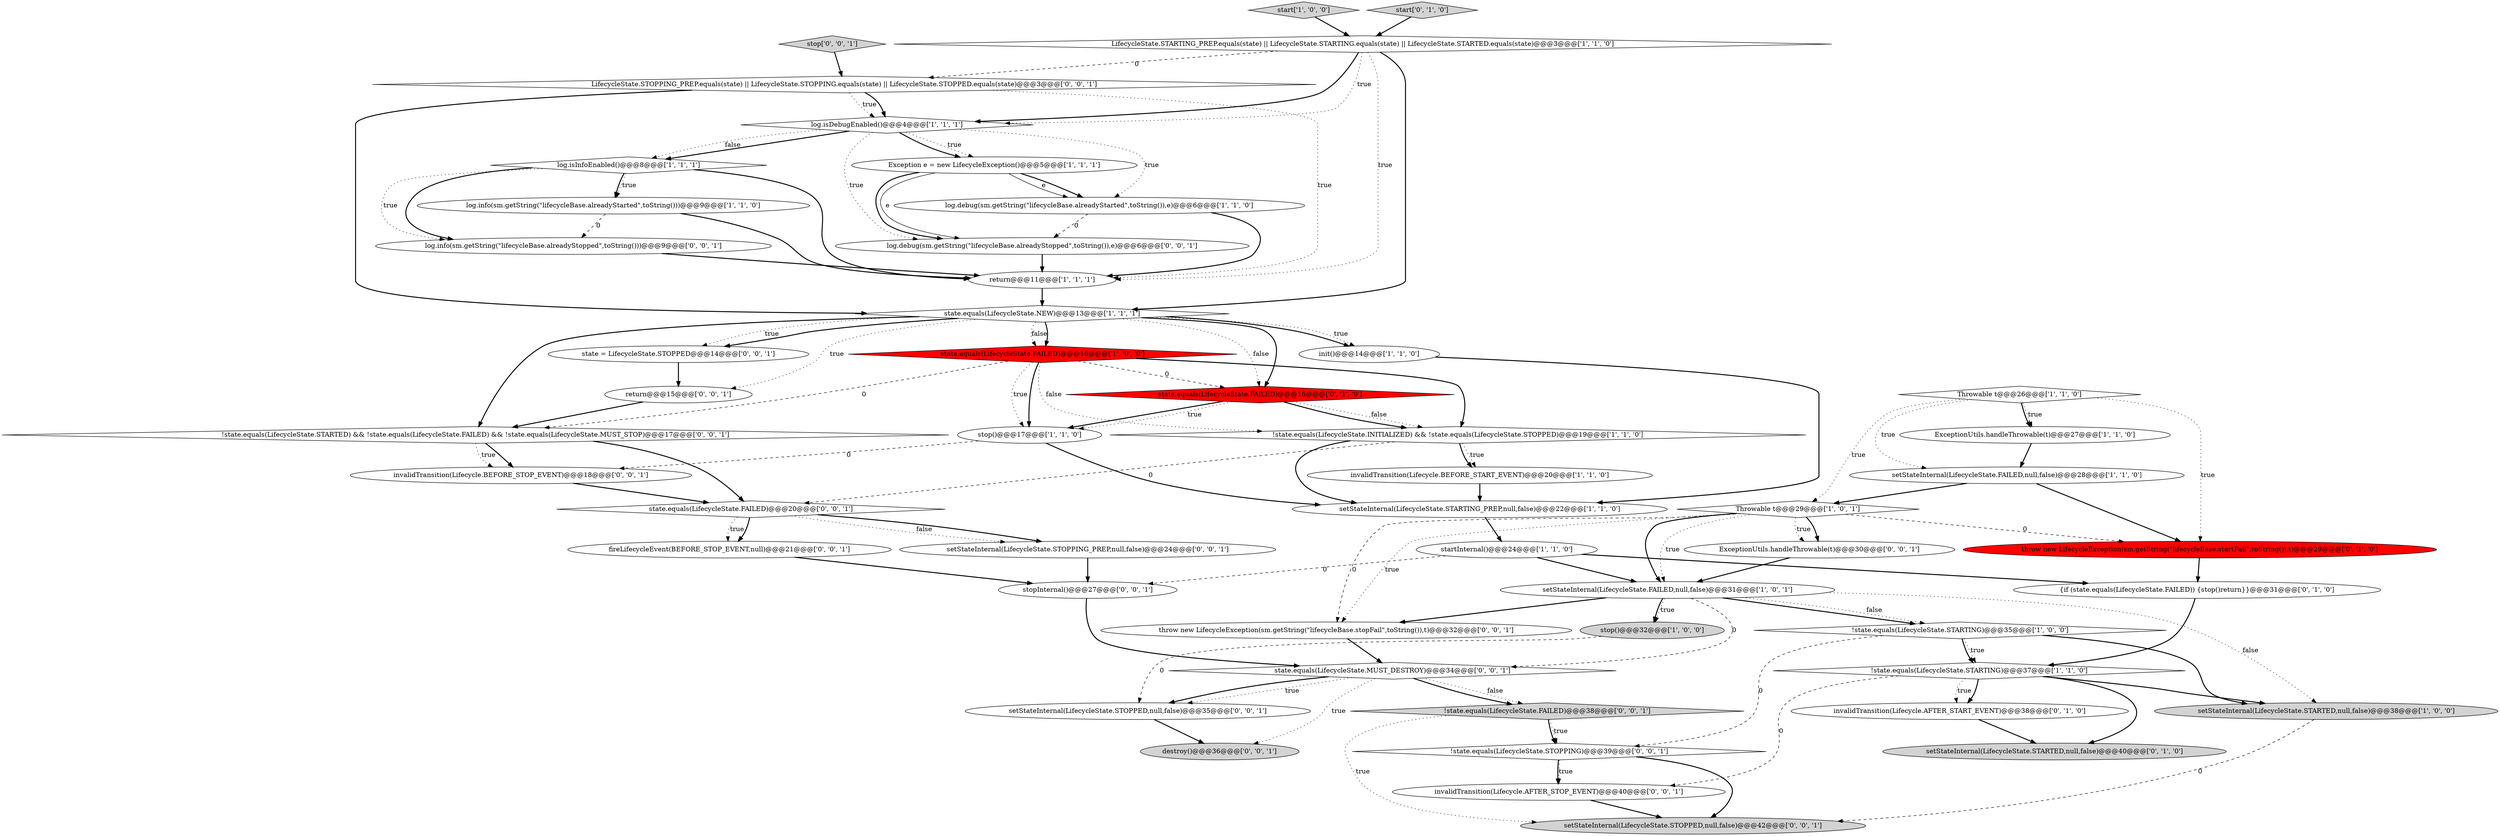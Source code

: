 digraph {
44 [style = filled, label = "log.info(sm.getString(\"lifecycleBase.alreadyStopped\",toString()))@@@9@@@['0', '0', '1']", fillcolor = white, shape = ellipse image = "AAA0AAABBB3BBB"];
39 [style = filled, label = "log.debug(sm.getString(\"lifecycleBase.alreadyStopped\",toString()),e)@@@6@@@['0', '0', '1']", fillcolor = white, shape = ellipse image = "AAA0AAABBB3BBB"];
4 [style = filled, label = "start['1', '0', '0']", fillcolor = lightgray, shape = diamond image = "AAA0AAABBB1BBB"];
33 [style = filled, label = "return@@@15@@@['0', '0', '1']", fillcolor = white, shape = ellipse image = "AAA0AAABBB3BBB"];
43 [style = filled, label = "!state.equals(LifecycleState.STOPPING)@@@39@@@['0', '0', '1']", fillcolor = white, shape = diamond image = "AAA0AAABBB3BBB"];
22 [style = filled, label = "stop()@@@17@@@['1', '1', '0']", fillcolor = white, shape = ellipse image = "AAA0AAABBB1BBB"];
15 [style = filled, label = "log.isDebugEnabled()@@@4@@@['1', '1', '1']", fillcolor = white, shape = diamond image = "AAA0AAABBB1BBB"];
42 [style = filled, label = "ExceptionUtils.handleThrowable(t)@@@30@@@['0', '0', '1']", fillcolor = white, shape = ellipse image = "AAA0AAABBB3BBB"];
28 [style = filled, label = "setStateInternal(LifecycleState.STARTED,null,false)@@@40@@@['0', '1', '0']", fillcolor = lightgray, shape = ellipse image = "AAA0AAABBB2BBB"];
30 [style = filled, label = "invalidTransition(Lifecycle.AFTER_START_EVENT)@@@38@@@['0', '1', '0']", fillcolor = white, shape = ellipse image = "AAA0AAABBB2BBB"];
48 [style = filled, label = "state.equals(LifecycleState.MUST_DESTROY)@@@34@@@['0', '0', '1']", fillcolor = white, shape = diamond image = "AAA0AAABBB3BBB"];
5 [style = filled, label = "setStateInternal(LifecycleState.STARTED,null,false)@@@38@@@['1', '0', '0']", fillcolor = lightgray, shape = ellipse image = "AAA0AAABBB1BBB"];
21 [style = filled, label = "LifecycleState.STARTING_PREP.equals(state) || LifecycleState.STARTING.equals(state) || LifecycleState.STARTED.equals(state)@@@3@@@['1', '1', '0']", fillcolor = white, shape = diamond image = "AAA0AAABBB1BBB"];
14 [style = filled, label = "stop()@@@32@@@['1', '0', '0']", fillcolor = lightgray, shape = ellipse image = "AAA0AAABBB1BBB"];
46 [style = filled, label = "setStateInternal(LifecycleState.STOPPED,null,false)@@@35@@@['0', '0', '1']", fillcolor = white, shape = ellipse image = "AAA0AAABBB3BBB"];
29 [style = filled, label = "{if (state.equals(LifecycleState.FAILED)) {stop()return}}@@@31@@@['0', '1', '0']", fillcolor = white, shape = ellipse image = "AAA0AAABBB2BBB"];
12 [style = filled, label = "Throwable t@@@26@@@['1', '1', '0']", fillcolor = white, shape = diamond image = "AAA0AAABBB1BBB"];
50 [style = filled, label = "throw new LifecycleException(sm.getString(\"lifecycleBase.stopFail\",toString()),t)@@@32@@@['0', '0', '1']", fillcolor = white, shape = ellipse image = "AAA0AAABBB3BBB"];
10 [style = filled, label = "log.debug(sm.getString(\"lifecycleBase.alreadyStarted\",toString()),e)@@@6@@@['1', '1', '0']", fillcolor = white, shape = ellipse image = "AAA0AAABBB1BBB"];
27 [style = filled, label = "start['0', '1', '0']", fillcolor = lightgray, shape = diamond image = "AAA0AAABBB2BBB"];
47 [style = filled, label = "LifecycleState.STOPPING_PREP.equals(state) || LifecycleState.STOPPING.equals(state) || LifecycleState.STOPPED.equals(state)@@@3@@@['0', '0', '1']", fillcolor = white, shape = diamond image = "AAA0AAABBB3BBB"];
40 [style = filled, label = "stop['0', '0', '1']", fillcolor = lightgray, shape = diamond image = "AAA0AAABBB3BBB"];
1 [style = filled, label = "invalidTransition(Lifecycle.BEFORE_START_EVENT)@@@20@@@['1', '1', '0']", fillcolor = white, shape = ellipse image = "AAA0AAABBB1BBB"];
51 [style = filled, label = "!state.equals(LifecycleState.STARTED) && !state.equals(LifecycleState.FAILED) && !state.equals(LifecycleState.MUST_STOP)@@@17@@@['0', '0', '1']", fillcolor = white, shape = diamond image = "AAA0AAABBB3BBB"];
41 [style = filled, label = "state = LifecycleState.STOPPED@@@14@@@['0', '0', '1']", fillcolor = white, shape = ellipse image = "AAA0AAABBB3BBB"];
23 [style = filled, label = "return@@@11@@@['1', '1', '1']", fillcolor = white, shape = ellipse image = "AAA0AAABBB1BBB"];
2 [style = filled, label = "!state.equals(LifecycleState.STARTING)@@@35@@@['1', '0', '0']", fillcolor = white, shape = diamond image = "AAA0AAABBB1BBB"];
38 [style = filled, label = "invalidTransition(Lifecycle.AFTER_STOP_EVENT)@@@40@@@['0', '0', '1']", fillcolor = white, shape = ellipse image = "AAA0AAABBB3BBB"];
25 [style = filled, label = "state.equals(LifecycleState.FAILED)@@@16@@@['0', '1', '0']", fillcolor = red, shape = diamond image = "AAA1AAABBB2BBB"];
11 [style = filled, label = "setStateInternal(LifecycleState.FAILED,null,false)@@@28@@@['1', '1', '0']", fillcolor = white, shape = ellipse image = "AAA0AAABBB1BBB"];
32 [style = filled, label = "!state.equals(LifecycleState.FAILED)@@@38@@@['0', '0', '1']", fillcolor = lightgray, shape = diamond image = "AAA0AAABBB3BBB"];
0 [style = filled, label = "log.isInfoEnabled()@@@8@@@['1', '1', '1']", fillcolor = white, shape = diamond image = "AAA0AAABBB1BBB"];
26 [style = filled, label = "throw new LifecycleException(sm.getString(\"lifecycleBase.startFail\",toString()),t)@@@29@@@['0', '1', '0']", fillcolor = red, shape = ellipse image = "AAA1AAABBB2BBB"];
45 [style = filled, label = "fireLifecycleEvent(BEFORE_STOP_EVENT,null)@@@21@@@['0', '0', '1']", fillcolor = white, shape = ellipse image = "AAA0AAABBB3BBB"];
9 [style = filled, label = "state.equals(LifecycleState.NEW)@@@13@@@['1', '1', '1']", fillcolor = white, shape = diamond image = "AAA0AAABBB1BBB"];
18 [style = filled, label = "setStateInternal(LifecycleState.STARTING_PREP,null,false)@@@22@@@['1', '1', '0']", fillcolor = white, shape = ellipse image = "AAA0AAABBB1BBB"];
8 [style = filled, label = "init()@@@14@@@['1', '1', '0']", fillcolor = white, shape = ellipse image = "AAA0AAABBB1BBB"];
49 [style = filled, label = "stopInternal()@@@27@@@['0', '0', '1']", fillcolor = white, shape = ellipse image = "AAA0AAABBB3BBB"];
31 [style = filled, label = "setStateInternal(LifecycleState.STOPPED,null,false)@@@42@@@['0', '0', '1']", fillcolor = lightgray, shape = ellipse image = "AAA0AAABBB3BBB"];
24 [style = filled, label = "!state.equals(LifecycleState.STARTING)@@@37@@@['1', '1', '0']", fillcolor = white, shape = diamond image = "AAA0AAABBB1BBB"];
36 [style = filled, label = "invalidTransition(Lifecycle.BEFORE_STOP_EVENT)@@@18@@@['0', '0', '1']", fillcolor = white, shape = ellipse image = "AAA0AAABBB3BBB"];
17 [style = filled, label = "Throwable t@@@29@@@['1', '0', '1']", fillcolor = white, shape = diamond image = "AAA0AAABBB1BBB"];
20 [style = filled, label = "log.info(sm.getString(\"lifecycleBase.alreadyStarted\",toString()))@@@9@@@['1', '1', '0']", fillcolor = white, shape = ellipse image = "AAA0AAABBB1BBB"];
3 [style = filled, label = "!state.equals(LifecycleState.INITIALIZED) && !state.equals(LifecycleState.STOPPED)@@@19@@@['1', '1', '0']", fillcolor = white, shape = diamond image = "AAA0AAABBB1BBB"];
16 [style = filled, label = "Exception e = new LifecycleException()@@@5@@@['1', '1', '1']", fillcolor = white, shape = ellipse image = "AAA0AAABBB1BBB"];
35 [style = filled, label = "destroy()@@@36@@@['0', '0', '1']", fillcolor = lightgray, shape = ellipse image = "AAA0AAABBB3BBB"];
6 [style = filled, label = "startInternal()@@@24@@@['1', '1', '0']", fillcolor = white, shape = ellipse image = "AAA0AAABBB1BBB"];
34 [style = filled, label = "state.equals(LifecycleState.FAILED)@@@20@@@['0', '0', '1']", fillcolor = white, shape = diamond image = "AAA0AAABBB3BBB"];
37 [style = filled, label = "setStateInternal(LifecycleState.STOPPING_PREP,null,false)@@@24@@@['0', '0', '1']", fillcolor = white, shape = ellipse image = "AAA0AAABBB3BBB"];
7 [style = filled, label = "setStateInternal(LifecycleState.FAILED,null,false)@@@31@@@['1', '0', '1']", fillcolor = white, shape = ellipse image = "AAA0AAABBB1BBB"];
13 [style = filled, label = "state.equals(LifecycleState.FAILED)@@@16@@@['1', '0', '0']", fillcolor = red, shape = diamond image = "AAA1AAABBB1BBB"];
19 [style = filled, label = "ExceptionUtils.handleThrowable(t)@@@27@@@['1', '1', '0']", fillcolor = white, shape = ellipse image = "AAA0AAABBB1BBB"];
47->9 [style = bold, label=""];
22->36 [style = dashed, label="0"];
34->45 [style = dotted, label="true"];
32->43 [style = dotted, label="true"];
21->15 [style = dotted, label="true"];
25->22 [style = bold, label=""];
37->49 [style = bold, label=""];
17->50 [style = dashed, label="0"];
51->36 [style = dotted, label="true"];
21->15 [style = bold, label=""];
16->39 [style = solid, label="e"];
49->48 [style = bold, label=""];
19->11 [style = bold, label=""];
38->31 [style = bold, label=""];
13->25 [style = dashed, label="0"];
6->29 [style = bold, label=""];
24->30 [style = bold, label=""];
3->18 [style = bold, label=""];
7->14 [style = bold, label=""];
17->50 [style = dotted, label="true"];
44->23 [style = bold, label=""];
20->44 [style = dashed, label="0"];
30->28 [style = bold, label=""];
21->23 [style = dotted, label="true"];
15->0 [style = bold, label=""];
39->23 [style = bold, label=""];
13->51 [style = dashed, label="0"];
40->47 [style = bold, label=""];
13->22 [style = bold, label=""];
2->24 [style = bold, label=""];
7->5 [style = dotted, label="false"];
9->41 [style = dotted, label="true"];
24->28 [style = bold, label=""];
9->33 [style = dotted, label="true"];
12->17 [style = dotted, label="true"];
0->44 [style = dotted, label="true"];
9->51 [style = bold, label=""];
8->18 [style = bold, label=""];
2->24 [style = dotted, label="true"];
25->3 [style = bold, label=""];
4->21 [style = bold, label=""];
7->48 [style = dashed, label="0"];
15->10 [style = dotted, label="true"];
9->13 [style = dotted, label="false"];
15->16 [style = dotted, label="true"];
9->8 [style = bold, label=""];
17->42 [style = bold, label=""];
48->46 [style = dotted, label="true"];
24->5 [style = bold, label=""];
12->11 [style = dotted, label="true"];
9->8 [style = dotted, label="true"];
6->49 [style = dashed, label="0"];
2->43 [style = dashed, label="0"];
21->9 [style = bold, label=""];
22->18 [style = bold, label=""];
3->34 [style = dashed, label="0"];
15->0 [style = dotted, label="false"];
0->23 [style = bold, label=""];
13->22 [style = dotted, label="true"];
20->23 [style = bold, label=""];
12->19 [style = dotted, label="true"];
7->2 [style = bold, label=""];
47->15 [style = dotted, label="true"];
48->32 [style = bold, label=""];
11->17 [style = bold, label=""];
13->3 [style = dotted, label="false"];
0->20 [style = bold, label=""];
16->39 [style = bold, label=""];
0->44 [style = bold, label=""];
42->7 [style = bold, label=""];
48->32 [style = dotted, label="false"];
6->7 [style = bold, label=""];
3->1 [style = dotted, label="true"];
32->31 [style = dotted, label="true"];
7->50 [style = bold, label=""];
11->26 [style = bold, label=""];
16->10 [style = solid, label="e"];
43->38 [style = dotted, label="true"];
3->1 [style = bold, label=""];
10->39 [style = dashed, label="0"];
24->30 [style = dotted, label="true"];
47->23 [style = dotted, label="true"];
50->48 [style = bold, label=""];
14->46 [style = dashed, label="0"];
48->46 [style = bold, label=""];
12->26 [style = dotted, label="true"];
34->37 [style = dotted, label="false"];
43->38 [style = bold, label=""];
21->47 [style = dashed, label="0"];
51->36 [style = bold, label=""];
18->6 [style = bold, label=""];
17->42 [style = dotted, label="true"];
10->23 [style = bold, label=""];
46->35 [style = bold, label=""];
5->31 [style = dashed, label="0"];
48->35 [style = dotted, label="true"];
41->33 [style = bold, label=""];
27->21 [style = bold, label=""];
36->34 [style = bold, label=""];
2->5 [style = bold, label=""];
43->31 [style = bold, label=""];
47->15 [style = bold, label=""];
15->39 [style = dotted, label="true"];
16->10 [style = bold, label=""];
45->49 [style = bold, label=""];
26->29 [style = bold, label=""];
34->45 [style = bold, label=""];
0->20 [style = dotted, label="true"];
1->18 [style = bold, label=""];
32->43 [style = bold, label=""];
15->16 [style = bold, label=""];
17->7 [style = bold, label=""];
9->41 [style = bold, label=""];
33->51 [style = bold, label=""];
13->3 [style = bold, label=""];
34->37 [style = bold, label=""];
9->25 [style = bold, label=""];
25->22 [style = dotted, label="true"];
7->2 [style = dotted, label="false"];
17->26 [style = dashed, label="0"];
25->3 [style = dotted, label="false"];
17->7 [style = dotted, label="true"];
9->25 [style = dotted, label="false"];
51->34 [style = bold, label=""];
12->19 [style = bold, label=""];
29->24 [style = bold, label=""];
23->9 [style = bold, label=""];
24->38 [style = dashed, label="0"];
9->13 [style = bold, label=""];
7->14 [style = dotted, label="true"];
}
